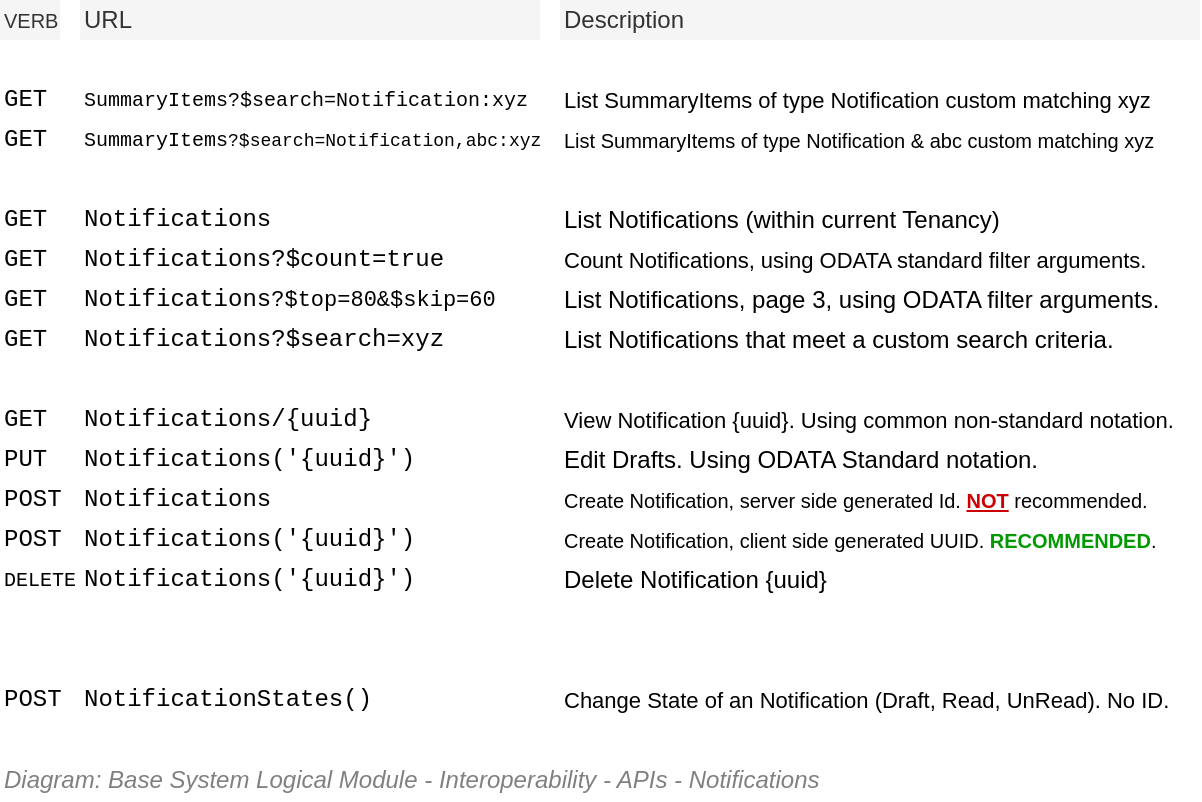 <mxfile compressed="false" version="18.0.8" type="google">
  <diagram name="Integration/System Logical Module/API/Resource URLs/Notifications" id="iR8TlXpBU9GavElUQQOI">
    <mxGraphModel grid="1" page="1" gridSize="10" guides="1" tooltips="1" connect="1" arrows="1" fold="1" pageScale="1" pageWidth="850" pageHeight="1100" math="0" shadow="0">
      <root>
        <mxCell id="zIM_8ldq9GcHTC7kG14I-0" />
        <mxCell id="28eaLeGXLbTpGrWGdDaG-1" value="Diagram" parent="zIM_8ldq9GcHTC7kG14I-0" />
        <mxCell id="zIM_8ldq9GcHTC7kG14I-38" value="List Notifications (within current Tenancy)" style="text;html=1;strokeColor=none;fillColor=none;align=left;verticalAlign=middle;whiteSpace=wrap;rounded=0;dashed=1;fontFamily=Helvetica;fontSize=12;" vertex="1" parent="28eaLeGXLbTpGrWGdDaG-1">
          <mxGeometry x="400" y="300" width="320" height="20" as="geometry" />
        </mxCell>
        <mxCell id="zIM_8ldq9GcHTC7kG14I-39" value="Notifications" style="text;html=1;strokeColor=none;fillColor=none;align=left;verticalAlign=middle;whiteSpace=wrap;rounded=0;dashed=1;fontSize=12;fontFamily=Courier New;" vertex="1" parent="28eaLeGXLbTpGrWGdDaG-1">
          <mxGeometry x="160" y="300" width="200" height="20" as="geometry" />
        </mxCell>
        <mxCell id="zIM_8ldq9GcHTC7kG14I-40" value="Notifications/{uuid}" style="text;html=1;strokeColor=none;fillColor=none;align=left;verticalAlign=middle;whiteSpace=wrap;rounded=0;dashed=1;fontSize=12;fontFamily=Courier New;" vertex="1" parent="28eaLeGXLbTpGrWGdDaG-1">
          <mxGeometry x="160" y="400" width="200" height="20" as="geometry" />
        </mxCell>
        <mxCell id="zIM_8ldq9GcHTC7kG14I-41" value="View Notification {uuid}. Using common non-standard notation." style="text;html=1;strokeColor=none;fillColor=none;align=left;verticalAlign=middle;whiteSpace=wrap;rounded=0;dashed=1;fontFamily=Helvetica;fontSize=11;" vertex="1" parent="28eaLeGXLbTpGrWGdDaG-1">
          <mxGeometry x="400" y="400" width="320" height="20" as="geometry" />
        </mxCell>
        <mxCell id="zIM_8ldq9GcHTC7kG14I-42" value="GET" style="text;html=1;strokeColor=none;fillColor=none;align=left;verticalAlign=middle;whiteSpace=wrap;rounded=0;dashed=1;fontSize=12;fontFamily=Courier New;" vertex="1" parent="28eaLeGXLbTpGrWGdDaG-1">
          <mxGeometry x="120" y="300" width="40" height="20" as="geometry" />
        </mxCell>
        <mxCell id="zIM_8ldq9GcHTC7kG14I-43" value="GET" style="text;html=1;strokeColor=none;fillColor=none;align=left;verticalAlign=middle;whiteSpace=wrap;rounded=0;dashed=1;fontSize=12;fontFamily=Courier New;" vertex="1" parent="28eaLeGXLbTpGrWGdDaG-1">
          <mxGeometry x="120" y="400" width="40" height="20" as="geometry" />
        </mxCell>
        <mxCell id="zIM_8ldq9GcHTC7kG14I-44" value="POST" style="text;html=1;strokeColor=none;fillColor=none;align=left;verticalAlign=middle;whiteSpace=wrap;rounded=0;dashed=1;fontSize=12;fontFamily=Courier New;" vertex="1" parent="28eaLeGXLbTpGrWGdDaG-1">
          <mxGeometry x="120" y="440" width="40" height="20" as="geometry" />
        </mxCell>
        <mxCell id="zIM_8ldq9GcHTC7kG14I-45" value="Notifications" style="text;html=1;strokeColor=none;fillColor=none;align=left;verticalAlign=middle;whiteSpace=wrap;rounded=0;dashed=1;fontSize=12;fontFamily=Courier New;" vertex="1" parent="28eaLeGXLbTpGrWGdDaG-1">
          <mxGeometry x="160" y="440" width="200" height="20" as="geometry" />
        </mxCell>
        <mxCell id="zIM_8ldq9GcHTC7kG14I-46" value="POST" style="text;html=1;strokeColor=none;fillColor=none;align=left;verticalAlign=middle;whiteSpace=wrap;rounded=0;dashed=1;fontSize=12;fontFamily=Courier New;" vertex="1" parent="28eaLeGXLbTpGrWGdDaG-1">
          <mxGeometry x="120" y="460" width="40" height="20" as="geometry" />
        </mxCell>
        <mxCell id="zIM_8ldq9GcHTC7kG14I-47" value="Notifications(&#39;{uuid}&#39;)" style="text;html=1;strokeColor=none;fillColor=none;align=left;verticalAlign=middle;whiteSpace=wrap;rounded=0;dashed=1;fontSize=12;fontFamily=Courier New;" vertex="1" parent="28eaLeGXLbTpGrWGdDaG-1">
          <mxGeometry x="160" y="460" width="200" height="20" as="geometry" />
        </mxCell>
        <mxCell id="zIM_8ldq9GcHTC7kG14I-48" value="Create&amp;nbsp;&lt;span style=&quot;font-size: 10px;&quot;&gt;Notification&lt;/span&gt;, server side generated Id. &lt;b style=&quot;font-size: 10px;&quot;&gt;&lt;font color=&quot;#cc0000&quot; style=&quot;font-size: 10px;&quot;&gt;&lt;u style=&quot;font-size: 10px;&quot;&gt;NOT&lt;/u&gt;&lt;/font&gt; &lt;/b&gt;recommended." style="text;html=1;strokeColor=none;fillColor=none;align=left;verticalAlign=middle;whiteSpace=wrap;rounded=0;dashed=1;fontFamily=Helvetica;fontSize=10;" vertex="1" parent="28eaLeGXLbTpGrWGdDaG-1">
          <mxGeometry x="400" y="440" width="320" height="20" as="geometry" />
        </mxCell>
        <mxCell id="zIM_8ldq9GcHTC7kG14I-49" value="Create&amp;nbsp;&lt;span style=&quot;font-size: 10px;&quot;&gt;Notification&lt;/span&gt;, client side generated UUID. &lt;font color=&quot;#009900&quot; style=&quot;font-size: 10px;&quot;&gt;&lt;b style=&quot;font-size: 10px;&quot;&gt;RECOMMENDED&lt;/b&gt;&lt;/font&gt;." style="text;html=1;strokeColor=none;fillColor=none;align=left;verticalAlign=middle;whiteSpace=wrap;rounded=0;dashed=1;fontFamily=Helvetica;fontSize=10;" vertex="1" parent="28eaLeGXLbTpGrWGdDaG-1">
          <mxGeometry x="400" y="460" width="320" height="20" as="geometry" />
        </mxCell>
        <mxCell id="zIM_8ldq9GcHTC7kG14I-50" value="PUT" style="text;html=1;strokeColor=none;fillColor=none;align=left;verticalAlign=middle;whiteSpace=wrap;rounded=0;dashed=1;fontSize=12;fontFamily=Courier New;" vertex="1" parent="28eaLeGXLbTpGrWGdDaG-1">
          <mxGeometry x="120" y="420" width="40" height="20" as="geometry" />
        </mxCell>
        <mxCell id="zIM_8ldq9GcHTC7kG14I-51" value="Notifications(&#39;{uuid}&#39;)" style="text;html=1;strokeColor=none;fillColor=none;align=left;verticalAlign=middle;whiteSpace=wrap;rounded=0;dashed=1;fontSize=12;fontFamily=Courier New;" vertex="1" parent="28eaLeGXLbTpGrWGdDaG-1">
          <mxGeometry x="160" y="420" width="200" height="20" as="geometry" />
        </mxCell>
        <mxCell id="zIM_8ldq9GcHTC7kG14I-52" value="Edit Drafts. Using ODATA Standard notation." style="text;html=1;strokeColor=none;fillColor=none;align=left;verticalAlign=middle;whiteSpace=wrap;rounded=0;dashed=1;fontFamily=Helvetica;fontSize=12;" vertex="1" parent="28eaLeGXLbTpGrWGdDaG-1">
          <mxGeometry x="400" y="420" width="320" height="20" as="geometry" />
        </mxCell>
        <mxCell id="zIM_8ldq9GcHTC7kG14I-53" value="DELETE" style="text;html=1;strokeColor=none;fillColor=none;align=left;verticalAlign=middle;whiteSpace=wrap;rounded=0;dashed=1;fontSize=10;fontFamily=Courier New;" vertex="1" parent="28eaLeGXLbTpGrWGdDaG-1">
          <mxGeometry x="120" y="480" width="40" height="20" as="geometry" />
        </mxCell>
        <mxCell id="zIM_8ldq9GcHTC7kG14I-54" value="Notifications(&#39;{uuid}&#39;)" style="text;html=1;strokeColor=none;fillColor=none;align=left;verticalAlign=middle;whiteSpace=wrap;rounded=0;dashed=1;fontSize=12;fontFamily=Courier New;" vertex="1" parent="28eaLeGXLbTpGrWGdDaG-1">
          <mxGeometry x="160" y="480" width="200" height="20" as="geometry" />
        </mxCell>
        <mxCell id="zIM_8ldq9GcHTC7kG14I-55" value="Delete Notification {uuid}" style="text;html=1;strokeColor=none;fillColor=none;align=left;verticalAlign=middle;whiteSpace=wrap;rounded=0;dashed=1;fontFamily=Helvetica;fontSize=12;" vertex="1" parent="28eaLeGXLbTpGrWGdDaG-1">
          <mxGeometry x="400" y="480" width="320" height="20" as="geometry" />
        </mxCell>
        <mxCell id="zIM_8ldq9GcHTC7kG14I-56" value="&lt;font style=&quot;font-size: 12px&quot;&gt;List Notifications, page 3, using ODATA filter arguments.&lt;/font&gt;" style="text;html=1;strokeColor=none;fillColor=none;align=left;verticalAlign=middle;whiteSpace=wrap;rounded=0;dashed=1;fontFamily=Helvetica;fontSize=11;" vertex="1" parent="28eaLeGXLbTpGrWGdDaG-1">
          <mxGeometry x="400" y="340" width="320" height="20" as="geometry" />
        </mxCell>
        <mxCell id="zIM_8ldq9GcHTC7kG14I-57" value="&lt;font style=&quot;font-size: 11px&quot;&gt;&lt;span style=&quot;font-size: 12px&quot;&gt;Notifications&lt;/span&gt;?$top=80&amp;amp;$skip=60&lt;/font&gt;" style="text;html=1;strokeColor=none;fillColor=none;align=left;verticalAlign=middle;whiteSpace=wrap;rounded=0;dashed=1;fontSize=12;fontFamily=Courier New;" vertex="1" parent="28eaLeGXLbTpGrWGdDaG-1">
          <mxGeometry x="160" y="340" width="230" height="20" as="geometry" />
        </mxCell>
        <mxCell id="zIM_8ldq9GcHTC7kG14I-58" value="GET" style="text;html=1;strokeColor=none;fillColor=none;align=left;verticalAlign=middle;whiteSpace=wrap;rounded=0;dashed=1;fontSize=12;fontFamily=Courier New;" vertex="1" parent="28eaLeGXLbTpGrWGdDaG-1">
          <mxGeometry x="120" y="340" width="40" height="20" as="geometry" />
        </mxCell>
        <mxCell id="zIM_8ldq9GcHTC7kG14I-59" value="Count Notifications, using ODATA standard filter arguments." style="text;html=1;strokeColor=none;fillColor=none;align=left;verticalAlign=middle;whiteSpace=wrap;rounded=0;dashed=1;fontFamily=Helvetica;fontSize=11;" vertex="1" parent="28eaLeGXLbTpGrWGdDaG-1">
          <mxGeometry x="400" y="320" width="320" height="20" as="geometry" />
        </mxCell>
        <mxCell id="zIM_8ldq9GcHTC7kG14I-60" value="Notifications?$count=true" style="text;html=1;strokeColor=none;fillColor=none;align=left;verticalAlign=middle;whiteSpace=wrap;rounded=0;dashed=1;fontSize=12;fontFamily=Courier New;" vertex="1" parent="28eaLeGXLbTpGrWGdDaG-1">
          <mxGeometry x="160" y="320" width="200" height="20" as="geometry" />
        </mxCell>
        <mxCell id="zIM_8ldq9GcHTC7kG14I-61" value="GET" style="text;html=1;strokeColor=none;fillColor=none;align=left;verticalAlign=middle;whiteSpace=wrap;rounded=0;dashed=1;fontSize=12;fontFamily=Courier New;" vertex="1" parent="28eaLeGXLbTpGrWGdDaG-1">
          <mxGeometry x="120" y="320" width="40" height="20" as="geometry" />
        </mxCell>
        <mxCell id="zIM_8ldq9GcHTC7kG14I-62" value="List Notifications that meet a custom search criteria." style="text;html=1;strokeColor=none;fillColor=none;align=left;verticalAlign=middle;whiteSpace=wrap;rounded=0;dashed=1;fontFamily=Helvetica;fontSize=12;" vertex="1" parent="28eaLeGXLbTpGrWGdDaG-1">
          <mxGeometry x="400" y="360" width="320" height="20" as="geometry" />
        </mxCell>
        <mxCell id="zIM_8ldq9GcHTC7kG14I-63" value="Notifications?$search=xyz" style="text;html=1;strokeColor=none;fillColor=none;align=left;verticalAlign=middle;whiteSpace=wrap;rounded=0;dashed=1;fontSize=12;fontFamily=Courier New;" vertex="1" parent="28eaLeGXLbTpGrWGdDaG-1">
          <mxGeometry x="160" y="360" width="200" height="20" as="geometry" />
        </mxCell>
        <mxCell id="zIM_8ldq9GcHTC7kG14I-64" value="GET" style="text;html=1;strokeColor=none;fillColor=none;align=left;verticalAlign=middle;whiteSpace=wrap;rounded=0;dashed=1;fontSize=12;fontFamily=Courier New;" vertex="1" parent="28eaLeGXLbTpGrWGdDaG-1">
          <mxGeometry x="120" y="360" width="40" height="20" as="geometry" />
        </mxCell>
        <mxCell id="zIM_8ldq9GcHTC7kG14I-65" value="Description" style="text;html=1;strokeColor=none;fillColor=#f5f5f5;align=left;verticalAlign=middle;whiteSpace=wrap;rounded=0;fontSize=12;fontFamily=Helvetica;fontColor=#333333;fontStyle=0" vertex="1" parent="28eaLeGXLbTpGrWGdDaG-1">
          <mxGeometry x="400" y="200" width="320" height="20" as="geometry" />
        </mxCell>
        <mxCell id="zIM_8ldq9GcHTC7kG14I-66" value="URL" style="text;html=1;strokeColor=none;fillColor=#f5f5f5;align=left;verticalAlign=middle;whiteSpace=wrap;rounded=0;fontSize=12;fontFamily=Helvetica;fontColor=#333333;fontStyle=0" vertex="1" parent="28eaLeGXLbTpGrWGdDaG-1">
          <mxGeometry x="160" y="200" width="230" height="20" as="geometry" />
        </mxCell>
        <mxCell id="zIM_8ldq9GcHTC7kG14I-67" value="&lt;font style=&quot;font-size: 10px;&quot;&gt;VERB&lt;/font&gt;" style="text;html=1;strokeColor=none;fillColor=#f5f5f5;align=left;verticalAlign=middle;whiteSpace=wrap;rounded=0;fontSize=10;fontFamily=Helvetica;fontColor=#333333;fontStyle=0" vertex="1" parent="28eaLeGXLbTpGrWGdDaG-1">
          <mxGeometry x="120" y="200" width="30" height="20" as="geometry" />
        </mxCell>
        <mxCell id="zIM_8ldq9GcHTC7kG14I-68" value="&lt;font style=&quot;font-size: 9px&quot;&gt;&lt;span style=&quot;font-size: 10px&quot;&gt;SummaryItems&lt;/span&gt;?$search=Notification,abc:xyz&lt;/font&gt;" style="text;html=1;strokeColor=none;fillColor=none;align=left;verticalAlign=middle;whiteSpace=wrap;rounded=0;dashed=1;fontSize=9;fontFamily=Courier New;" vertex="1" parent="28eaLeGXLbTpGrWGdDaG-1">
          <mxGeometry x="160" y="260" width="250" height="20" as="geometry" />
        </mxCell>
        <mxCell id="zIM_8ldq9GcHTC7kG14I-69" value="GET" style="text;html=1;strokeColor=none;fillColor=none;align=left;verticalAlign=middle;whiteSpace=wrap;rounded=0;dashed=1;fontSize=12;fontFamily=Courier New;" vertex="1" parent="28eaLeGXLbTpGrWGdDaG-1">
          <mxGeometry x="120" y="260" width="40" height="20" as="geometry" />
        </mxCell>
        <mxCell id="zIM_8ldq9GcHTC7kG14I-70" value="&lt;font style=&quot;font-size: 10px&quot;&gt;SummaryItems?$search=Notification:xyz&lt;/font&gt;" style="text;html=1;strokeColor=none;fillColor=none;align=left;verticalAlign=middle;whiteSpace=wrap;rounded=0;dashed=1;fontSize=10;fontFamily=Courier New;" vertex="1" parent="28eaLeGXLbTpGrWGdDaG-1">
          <mxGeometry x="160" y="240" width="240" height="20" as="geometry" />
        </mxCell>
        <mxCell id="zIM_8ldq9GcHTC7kG14I-71" value="GET" style="text;html=1;strokeColor=none;fillColor=none;align=left;verticalAlign=middle;whiteSpace=wrap;rounded=0;dashed=1;fontSize=12;fontFamily=Courier New;" vertex="1" parent="28eaLeGXLbTpGrWGdDaG-1">
          <mxGeometry x="120" y="240" width="40" height="20" as="geometry" />
        </mxCell>
        <mxCell id="zIM_8ldq9GcHTC7kG14I-72" value="&lt;font style=&quot;font-size: 11px&quot;&gt;List SummaryItems of type Notification custom matching xyz&lt;/font&gt;" style="text;html=1;strokeColor=none;fillColor=none;align=left;verticalAlign=middle;whiteSpace=wrap;rounded=0;dashed=1;fontFamily=Helvetica;fontSize=12;" vertex="1" parent="28eaLeGXLbTpGrWGdDaG-1">
          <mxGeometry x="400" y="240" width="320" height="20" as="geometry" />
        </mxCell>
        <mxCell id="zIM_8ldq9GcHTC7kG14I-73" value="&lt;font style=&quot;font-size: 10px&quot;&gt;List SummaryItems of type Notification &amp;amp; abc custom matching xyz&lt;/font&gt;" style="text;html=1;strokeColor=none;fillColor=none;align=left;verticalAlign=middle;whiteSpace=wrap;rounded=0;dashed=1;fontFamily=Helvetica;fontSize=11;" vertex="1" parent="28eaLeGXLbTpGrWGdDaG-1">
          <mxGeometry x="400" y="260" width="320" height="20" as="geometry" />
        </mxCell>
        <mxCell id="oeW0ZnAdmkRzm0PjmVFn-0" value="POST" style="text;html=1;strokeColor=none;fillColor=none;align=left;verticalAlign=middle;whiteSpace=wrap;rounded=0;dashed=1;fontSize=12;fontFamily=Courier New;" vertex="1" parent="28eaLeGXLbTpGrWGdDaG-1">
          <mxGeometry x="120" y="540" width="40" height="20" as="geometry" />
        </mxCell>
        <mxCell id="oeW0ZnAdmkRzm0PjmVFn-1" value="NotificationStates()" style="text;html=1;strokeColor=none;fillColor=none;align=left;verticalAlign=middle;whiteSpace=wrap;rounded=0;dashed=1;fontSize=12;fontFamily=Courier New;" vertex="1" parent="28eaLeGXLbTpGrWGdDaG-1">
          <mxGeometry x="160" y="540" width="200" height="20" as="geometry" />
        </mxCell>
        <mxCell id="oeW0ZnAdmkRzm0PjmVFn-2" value="Change State of an Notification (Draft, Read, UnRead). No ID." style="text;html=1;strokeColor=none;fillColor=none;align=left;verticalAlign=middle;whiteSpace=wrap;rounded=0;dashed=1;fontFamily=Helvetica;fontSize=11;" vertex="1" parent="28eaLeGXLbTpGrWGdDaG-1">
          <mxGeometry x="400" y="540" width="320" height="20" as="geometry" />
        </mxCell>
        <mxCell id="zIM_8ldq9GcHTC7kG14I-1" value="Title/Diagram" parent="zIM_8ldq9GcHTC7kG14I-0" />
        <mxCell id="zIM_8ldq9GcHTC7kG14I-74" value="&lt;font style=&quot;font-size: 12px ; font-weight: normal&quot;&gt;&lt;i&gt;Diagram: Base&amp;nbsp;&lt;/i&gt;&lt;i&gt;System&amp;nbsp;&lt;/i&gt;&lt;i&gt;Logical Module -&amp;nbsp;&lt;/i&gt;&lt;i&gt;Interoperability&amp;nbsp;&lt;/i&gt;&lt;i&gt;- APIs - Notifications&lt;/i&gt;&lt;/font&gt;" style="text;strokeColor=none;fillColor=none;html=1;fontSize=12;fontStyle=1;verticalAlign=middle;align=left;shadow=0;glass=0;comic=0;opacity=30;fontColor=#808080;" vertex="1" parent="zIM_8ldq9GcHTC7kG14I-1">
          <mxGeometry x="120" y="580" width="560" height="20" as="geometry" />
        </mxCell>
        <mxCell id="28eaLeGXLbTpGrWGdDaG-0" value="Title/Page" visible="0" parent="zIM_8ldq9GcHTC7kG14I-0" />
        <mxCell id="zIM_8ldq9GcHTC7kG14I-75" value="" style="group;fontSize=12;" vertex="1" connectable="0" parent="28eaLeGXLbTpGrWGdDaG-0">
          <mxGeometry x="120" y="120" width="600" height="45" as="geometry" />
        </mxCell>
        <mxCell id="zIM_8ldq9GcHTC7kG14I-76" value="&lt;font style=&quot;font-size: 12px&quot;&gt;Base Logical Module - Interoperability&amp;nbsp;- APIs - Notifications&lt;/font&gt;" style="text;strokeColor=none;fillColor=none;html=1;fontSize=12;fontStyle=1;verticalAlign=middle;align=left;shadow=0;glass=0;comic=0;opacity=30;fontColor=#808080;" vertex="1" parent="zIM_8ldq9GcHTC7kG14I-75">
          <mxGeometry y="20" width="600" height="20" as="geometry" />
        </mxCell>
        <mxCell id="zIM_8ldq9GcHTC7kG14I-77" value="" style="line;strokeWidth=2;html=1;shadow=0;glass=0;comic=0;fillColor=none;fontSize=10;fontColor=#CCCCCC;labelBackgroundColor=none;strokeColor=#CCCCCC;" vertex="1" parent="zIM_8ldq9GcHTC7kG14I-75">
          <mxGeometry y="35" width="600" height="10" as="geometry" />
        </mxCell>
        <mxCell id="28eaLeGXLbTpGrWGdDaG-2" value="About" parent="zIM_8ldq9GcHTC7kG14I-0" />
      </root>
    </mxGraphModel>
  </diagram>
</mxfile>

